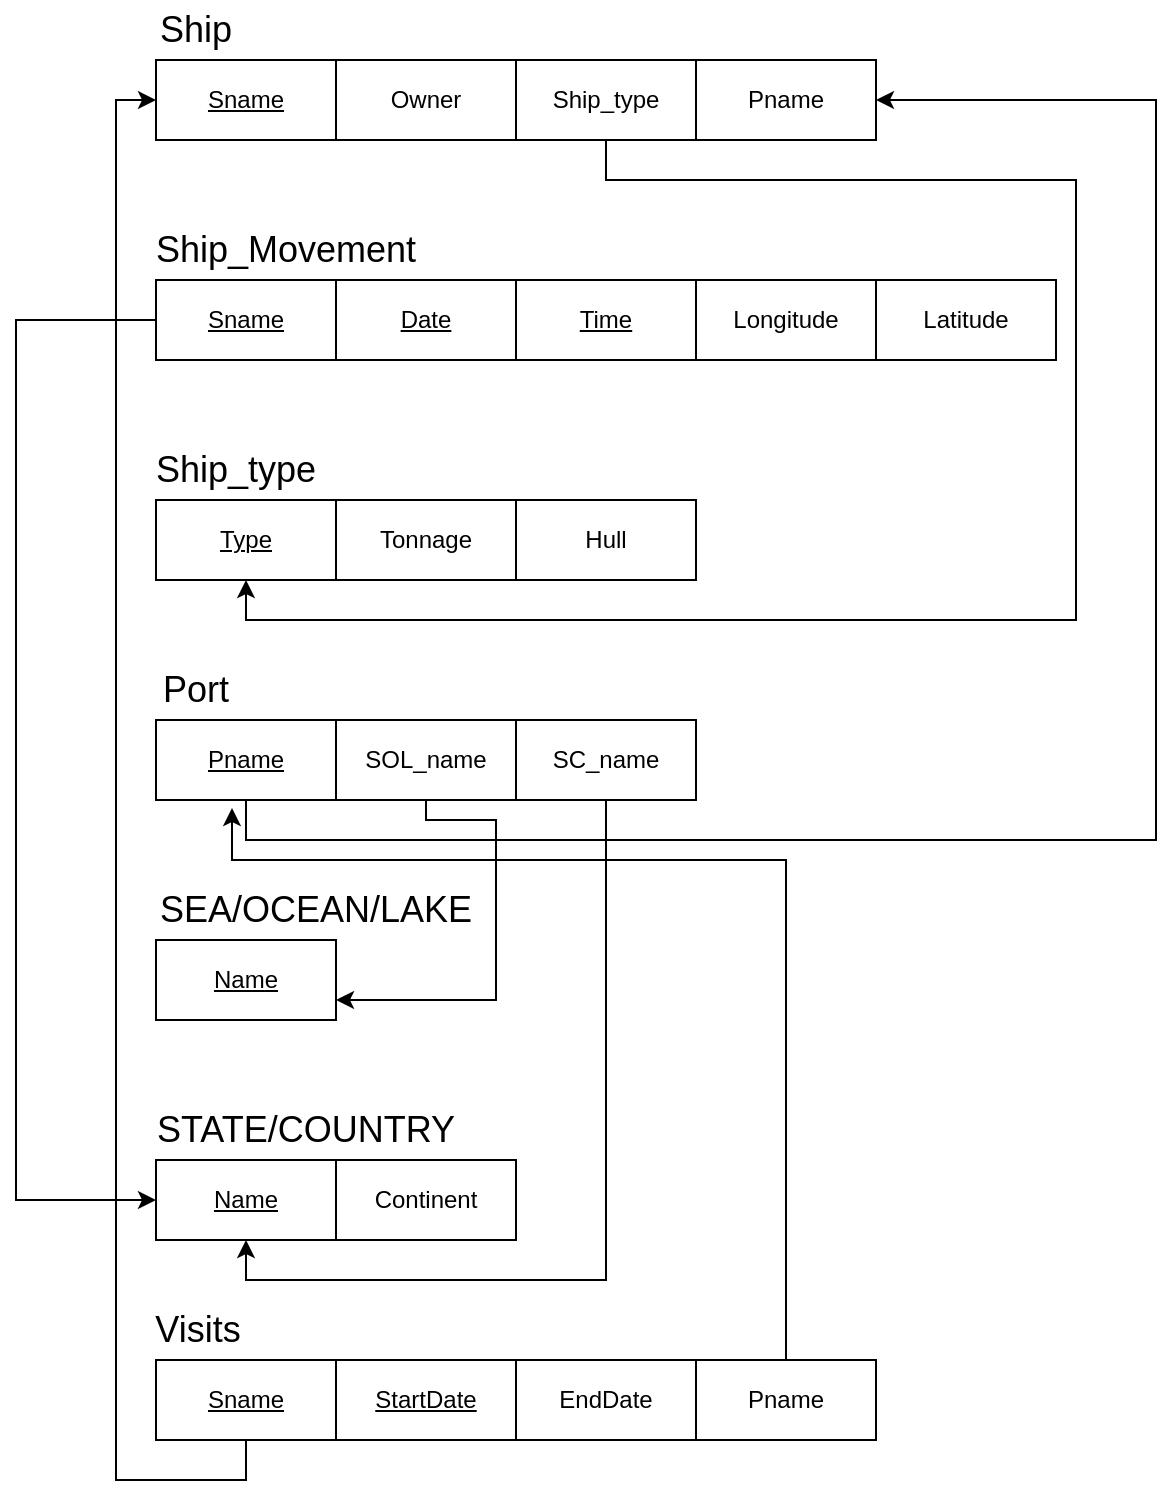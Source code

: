 <mxfile version="14.4.7" type="github">
  <diagram id="gJyXVvCACwAV23tm7yn-" name="Page-1">
    <mxGraphModel dx="1422" dy="762" grid="1" gridSize="10" guides="1" tooltips="1" connect="1" arrows="1" fold="1" page="1" pageScale="1" pageWidth="850" pageHeight="1100" math="0" shadow="0">
      <root>
        <mxCell id="0" />
        <mxCell id="1" parent="0" />
        <mxCell id="1VtM5w_SDw7AZWu6NxiK-1" value="&lt;u&gt;Sname&lt;/u&gt;" style="rounded=0;whiteSpace=wrap;html=1;" vertex="1" parent="1">
          <mxGeometry x="160" y="140" width="90" height="40" as="geometry" />
        </mxCell>
        <mxCell id="1VtM5w_SDw7AZWu6NxiK-2" value="Owner" style="rounded=0;whiteSpace=wrap;html=1;" vertex="1" parent="1">
          <mxGeometry x="250" y="140" width="90" height="40" as="geometry" />
        </mxCell>
        <mxCell id="1VtM5w_SDw7AZWu6NxiK-39" style="edgeStyle=orthogonalEdgeStyle;rounded=0;orthogonalLoop=1;jettySize=auto;html=1;exitX=0.5;exitY=1;exitDx=0;exitDy=0;entryX=0.5;entryY=1;entryDx=0;entryDy=0;" edge="1" parent="1" source="1VtM5w_SDw7AZWu6NxiK-3" target="1VtM5w_SDw7AZWu6NxiK-12">
          <mxGeometry relative="1" as="geometry">
            <Array as="points">
              <mxPoint x="385" y="200" />
              <mxPoint x="620" y="200" />
              <mxPoint x="620" y="420" />
              <mxPoint x="205" y="420" />
            </Array>
          </mxGeometry>
        </mxCell>
        <mxCell id="1VtM5w_SDw7AZWu6NxiK-3" value="Ship_type&lt;span style=&quot;color: rgba(0 , 0 , 0 , 0) ; font-family: monospace ; font-size: 0px&quot;&gt;%3CmxGraphModel%3E%3Croot%3E%3CmxCell%20id%3D%220%22%2F%3E%3CmxCell%20id%3D%221%22%20parent%3D%220%22%2F%3E%3CmxCell%20id%3D%222%22%20value%3D%22Owner%22%20style%3D%22rounded%3D0%3BwhiteSpace%3Dwrap%3Bhtml%3D1%3B%22%20vertex%3D%221%22%20parent%3D%221%22%3E%3CmxGeometry%20x%3D%22250%22%20y%3D%22140%22%20width%3D%2290%22%20height%3D%2240%22%20as%3D%22geometry%22%2F%3E%3C%2FmxCell%3E%3C%2Froot%3E%3C%2FmxGraphModel%3E&lt;/span&gt;&lt;span style=&quot;color: rgba(0 , 0 , 0 , 0) ; font-family: monospace ; font-size: 0px&quot;&gt;%3CmxGraphModel%3E%3Croot%3E%3CmxCell%20id%3D%220%22%2F%3E%3CmxCell%20id%3D%221%22%20parent%3D%220%22%2F%3E%3CmxCell%20id%3D%222%22%20value%3D%22Owner%22%20style%3D%22rounded%3D0%3BwhiteSpace%3Dwrap%3Bhtml%3D1%3B%22%20vertex%3D%221%22%20parent%3D%221%22%3E%3CmxGeometry%20x%3D%22250%22%20y%3D%22140%22%20width%3D%2290%22%20height%3D%2240%22%20as%3D%22geometry%22%2F%3E%3C%2FmxCell%3E%3C%2Froot%3E%3C%2FmxGraphModel%3E&lt;/span&gt;" style="rounded=0;whiteSpace=wrap;html=1;" vertex="1" parent="1">
          <mxGeometry x="340" y="140" width="90" height="40" as="geometry" />
        </mxCell>
        <mxCell id="1VtM5w_SDw7AZWu6NxiK-4" value="Pname" style="rounded=0;whiteSpace=wrap;html=1;" vertex="1" parent="1">
          <mxGeometry x="430" y="140" width="90" height="40" as="geometry" />
        </mxCell>
        <mxCell id="1VtM5w_SDw7AZWu6NxiK-5" value="&lt;font style=&quot;font-size: 18px&quot;&gt;Ship&lt;/font&gt;" style="text;html=1;strokeColor=none;fillColor=none;align=center;verticalAlign=middle;whiteSpace=wrap;rounded=0;" vertex="1" parent="1">
          <mxGeometry x="140" y="110" width="80" height="30" as="geometry" />
        </mxCell>
        <mxCell id="1VtM5w_SDw7AZWu6NxiK-36" style="edgeStyle=orthogonalEdgeStyle;rounded=0;orthogonalLoop=1;jettySize=auto;html=1;exitX=0;exitY=0.5;exitDx=0;exitDy=0;entryX=0;entryY=0.5;entryDx=0;entryDy=0;" edge="1" parent="1" source="1VtM5w_SDw7AZWu6NxiK-6" target="1VtM5w_SDw7AZWu6NxiK-26">
          <mxGeometry relative="1" as="geometry">
            <Array as="points">
              <mxPoint x="90" y="270" />
              <mxPoint x="90" y="710" />
            </Array>
          </mxGeometry>
        </mxCell>
        <mxCell id="1VtM5w_SDw7AZWu6NxiK-6" value="&lt;u&gt;Sname&lt;/u&gt;" style="rounded=0;whiteSpace=wrap;html=1;" vertex="1" parent="1">
          <mxGeometry x="160" y="250" width="90" height="40" as="geometry" />
        </mxCell>
        <mxCell id="1VtM5w_SDw7AZWu6NxiK-7" value="&lt;u&gt;Date&lt;/u&gt;" style="rounded=0;whiteSpace=wrap;html=1;" vertex="1" parent="1">
          <mxGeometry x="250" y="250" width="90" height="40" as="geometry" />
        </mxCell>
        <mxCell id="1VtM5w_SDw7AZWu6NxiK-8" value="&lt;u&gt;Time&lt;/u&gt;" style="rounded=0;whiteSpace=wrap;html=1;" vertex="1" parent="1">
          <mxGeometry x="340" y="250" width="90" height="40" as="geometry" />
        </mxCell>
        <mxCell id="1VtM5w_SDw7AZWu6NxiK-9" value="Longitude" style="rounded=0;whiteSpace=wrap;html=1;" vertex="1" parent="1">
          <mxGeometry x="430" y="250" width="90" height="40" as="geometry" />
        </mxCell>
        <mxCell id="1VtM5w_SDw7AZWu6NxiK-10" value="&lt;font style=&quot;font-size: 18px&quot;&gt;Ship_Movement&lt;/font&gt;" style="text;html=1;strokeColor=none;fillColor=none;align=center;verticalAlign=middle;whiteSpace=wrap;rounded=0;" vertex="1" parent="1">
          <mxGeometry x="185" y="220" width="80" height="30" as="geometry" />
        </mxCell>
        <mxCell id="1VtM5w_SDw7AZWu6NxiK-11" value="Latitude" style="rounded=0;whiteSpace=wrap;html=1;" vertex="1" parent="1">
          <mxGeometry x="520" y="250" width="90" height="40" as="geometry" />
        </mxCell>
        <mxCell id="1VtM5w_SDw7AZWu6NxiK-12" value="&lt;u&gt;Type&lt;/u&gt;" style="rounded=0;whiteSpace=wrap;html=1;" vertex="1" parent="1">
          <mxGeometry x="160" y="360" width="90" height="40" as="geometry" />
        </mxCell>
        <mxCell id="1VtM5w_SDw7AZWu6NxiK-13" value="Tonnage" style="rounded=0;whiteSpace=wrap;html=1;" vertex="1" parent="1">
          <mxGeometry x="250" y="360" width="90" height="40" as="geometry" />
        </mxCell>
        <mxCell id="1VtM5w_SDw7AZWu6NxiK-14" value="Hull" style="rounded=0;whiteSpace=wrap;html=1;" vertex="1" parent="1">
          <mxGeometry x="340" y="360" width="90" height="40" as="geometry" />
        </mxCell>
        <mxCell id="1VtM5w_SDw7AZWu6NxiK-16" value="&lt;font style=&quot;font-size: 18px&quot;&gt;Ship_type&lt;/font&gt;" style="text;html=1;strokeColor=none;fillColor=none;align=center;verticalAlign=middle;whiteSpace=wrap;rounded=0;" vertex="1" parent="1">
          <mxGeometry x="160" y="330" width="80" height="30" as="geometry" />
        </mxCell>
        <mxCell id="1VtM5w_SDw7AZWu6NxiK-37" style="edgeStyle=orthogonalEdgeStyle;rounded=0;orthogonalLoop=1;jettySize=auto;html=1;exitX=0.5;exitY=1;exitDx=0;exitDy=0;entryX=1;entryY=0.5;entryDx=0;entryDy=0;" edge="1" parent="1" source="1VtM5w_SDw7AZWu6NxiK-17" target="1VtM5w_SDw7AZWu6NxiK-4">
          <mxGeometry relative="1" as="geometry">
            <mxPoint x="680" y="140" as="targetPoint" />
            <Array as="points">
              <mxPoint x="205" y="530" />
              <mxPoint x="660" y="530" />
              <mxPoint x="660" y="160" />
            </Array>
          </mxGeometry>
        </mxCell>
        <mxCell id="1VtM5w_SDw7AZWu6NxiK-17" value="&lt;u&gt;Pname&lt;/u&gt;" style="rounded=0;whiteSpace=wrap;html=1;" vertex="1" parent="1">
          <mxGeometry x="160" y="470" width="90" height="40" as="geometry" />
        </mxCell>
        <mxCell id="1VtM5w_SDw7AZWu6NxiK-38" style="edgeStyle=orthogonalEdgeStyle;rounded=0;orthogonalLoop=1;jettySize=auto;html=1;exitX=0.5;exitY=1;exitDx=0;exitDy=0;entryX=1;entryY=0.75;entryDx=0;entryDy=0;" edge="1" parent="1" source="1VtM5w_SDw7AZWu6NxiK-18" target="1VtM5w_SDw7AZWu6NxiK-22">
          <mxGeometry relative="1" as="geometry">
            <Array as="points">
              <mxPoint x="295" y="520" />
              <mxPoint x="330" y="520" />
              <mxPoint x="330" y="610" />
            </Array>
          </mxGeometry>
        </mxCell>
        <mxCell id="1VtM5w_SDw7AZWu6NxiK-18" value="SOL_name" style="rounded=0;whiteSpace=wrap;html=1;" vertex="1" parent="1">
          <mxGeometry x="250" y="470" width="90" height="40" as="geometry" />
        </mxCell>
        <mxCell id="1VtM5w_SDw7AZWu6NxiK-41" style="edgeStyle=orthogonalEdgeStyle;rounded=0;orthogonalLoop=1;jettySize=auto;html=1;exitX=0.5;exitY=1;exitDx=0;exitDy=0;entryX=0.5;entryY=1;entryDx=0;entryDy=0;" edge="1" parent="1" source="1VtM5w_SDw7AZWu6NxiK-19" target="1VtM5w_SDw7AZWu6NxiK-26">
          <mxGeometry relative="1" as="geometry" />
        </mxCell>
        <mxCell id="1VtM5w_SDw7AZWu6NxiK-19" value="SC_name" style="rounded=0;whiteSpace=wrap;html=1;" vertex="1" parent="1">
          <mxGeometry x="340" y="470" width="90" height="40" as="geometry" />
        </mxCell>
        <mxCell id="1VtM5w_SDw7AZWu6NxiK-21" value="&lt;font style=&quot;font-size: 18px&quot;&gt;Port&lt;/font&gt;" style="text;html=1;strokeColor=none;fillColor=none;align=center;verticalAlign=middle;whiteSpace=wrap;rounded=0;" vertex="1" parent="1">
          <mxGeometry x="140" y="440" width="80" height="30" as="geometry" />
        </mxCell>
        <mxCell id="1VtM5w_SDw7AZWu6NxiK-22" value="&lt;u&gt;Name&lt;/u&gt;" style="rounded=0;whiteSpace=wrap;html=1;" vertex="1" parent="1">
          <mxGeometry x="160" y="580" width="90" height="40" as="geometry" />
        </mxCell>
        <mxCell id="1VtM5w_SDw7AZWu6NxiK-25" value="&lt;span style=&quot;font-size: 18px&quot;&gt;SEA/OCEAN/LAKE&lt;/span&gt;" style="text;html=1;strokeColor=none;fillColor=none;align=center;verticalAlign=middle;whiteSpace=wrap;rounded=0;" vertex="1" parent="1">
          <mxGeometry x="155" y="550" width="170" height="30" as="geometry" />
        </mxCell>
        <mxCell id="1VtM5w_SDw7AZWu6NxiK-26" value="&lt;u&gt;Name&lt;/u&gt;" style="rounded=0;whiteSpace=wrap;html=1;" vertex="1" parent="1">
          <mxGeometry x="160" y="690" width="90" height="40" as="geometry" />
        </mxCell>
        <mxCell id="1VtM5w_SDw7AZWu6NxiK-27" value="&lt;span style=&quot;font-size: 18px&quot;&gt;STATE/COUNTRY&lt;/span&gt;" style="text;html=1;strokeColor=none;fillColor=none;align=center;verticalAlign=middle;whiteSpace=wrap;rounded=0;" vertex="1" parent="1">
          <mxGeometry x="150" y="660" width="170" height="30" as="geometry" />
        </mxCell>
        <mxCell id="1VtM5w_SDw7AZWu6NxiK-28" value="Continent" style="rounded=0;whiteSpace=wrap;html=1;" vertex="1" parent="1">
          <mxGeometry x="250" y="690" width="90" height="40" as="geometry" />
        </mxCell>
        <mxCell id="1VtM5w_SDw7AZWu6NxiK-35" style="edgeStyle=orthogonalEdgeStyle;rounded=0;orthogonalLoop=1;jettySize=auto;html=1;exitX=0.5;exitY=1;exitDx=0;exitDy=0;entryX=0;entryY=0.5;entryDx=0;entryDy=0;" edge="1" parent="1" source="1VtM5w_SDw7AZWu6NxiK-29" target="1VtM5w_SDw7AZWu6NxiK-1">
          <mxGeometry relative="1" as="geometry">
            <mxPoint x="130" y="190" as="targetPoint" />
          </mxGeometry>
        </mxCell>
        <mxCell id="1VtM5w_SDw7AZWu6NxiK-29" value="&lt;u&gt;Sname&lt;/u&gt;" style="rounded=0;whiteSpace=wrap;html=1;" vertex="1" parent="1">
          <mxGeometry x="160" y="790" width="90" height="40" as="geometry" />
        </mxCell>
        <mxCell id="1VtM5w_SDw7AZWu6NxiK-30" value="&lt;u&gt;StartDate&lt;/u&gt;" style="rounded=0;whiteSpace=wrap;html=1;" vertex="1" parent="1">
          <mxGeometry x="250" y="790" width="90" height="40" as="geometry" />
        </mxCell>
        <mxCell id="1VtM5w_SDw7AZWu6NxiK-31" value="EndDate" style="rounded=0;whiteSpace=wrap;html=1;" vertex="1" parent="1">
          <mxGeometry x="340" y="790" width="90" height="40" as="geometry" />
        </mxCell>
        <mxCell id="1VtM5w_SDw7AZWu6NxiK-32" value="&lt;span style=&quot;font-size: 18px&quot;&gt;Visits&lt;/span&gt;" style="text;html=1;strokeColor=none;fillColor=none;align=center;verticalAlign=middle;whiteSpace=wrap;rounded=0;" vertex="1" parent="1">
          <mxGeometry x="141" y="760" width="80" height="30" as="geometry" />
        </mxCell>
        <mxCell id="1VtM5w_SDw7AZWu6NxiK-40" style="edgeStyle=orthogonalEdgeStyle;rounded=0;orthogonalLoop=1;jettySize=auto;html=1;exitX=0.5;exitY=0;exitDx=0;exitDy=0;" edge="1" parent="1" source="1VtM5w_SDw7AZWu6NxiK-34">
          <mxGeometry relative="1" as="geometry">
            <mxPoint x="198" y="514" as="targetPoint" />
            <Array as="points">
              <mxPoint x="475" y="540" />
              <mxPoint x="198" y="540" />
            </Array>
          </mxGeometry>
        </mxCell>
        <mxCell id="1VtM5w_SDw7AZWu6NxiK-34" value="Pname" style="rounded=0;whiteSpace=wrap;html=1;" vertex="1" parent="1">
          <mxGeometry x="430" y="790" width="90" height="40" as="geometry" />
        </mxCell>
      </root>
    </mxGraphModel>
  </diagram>
</mxfile>
